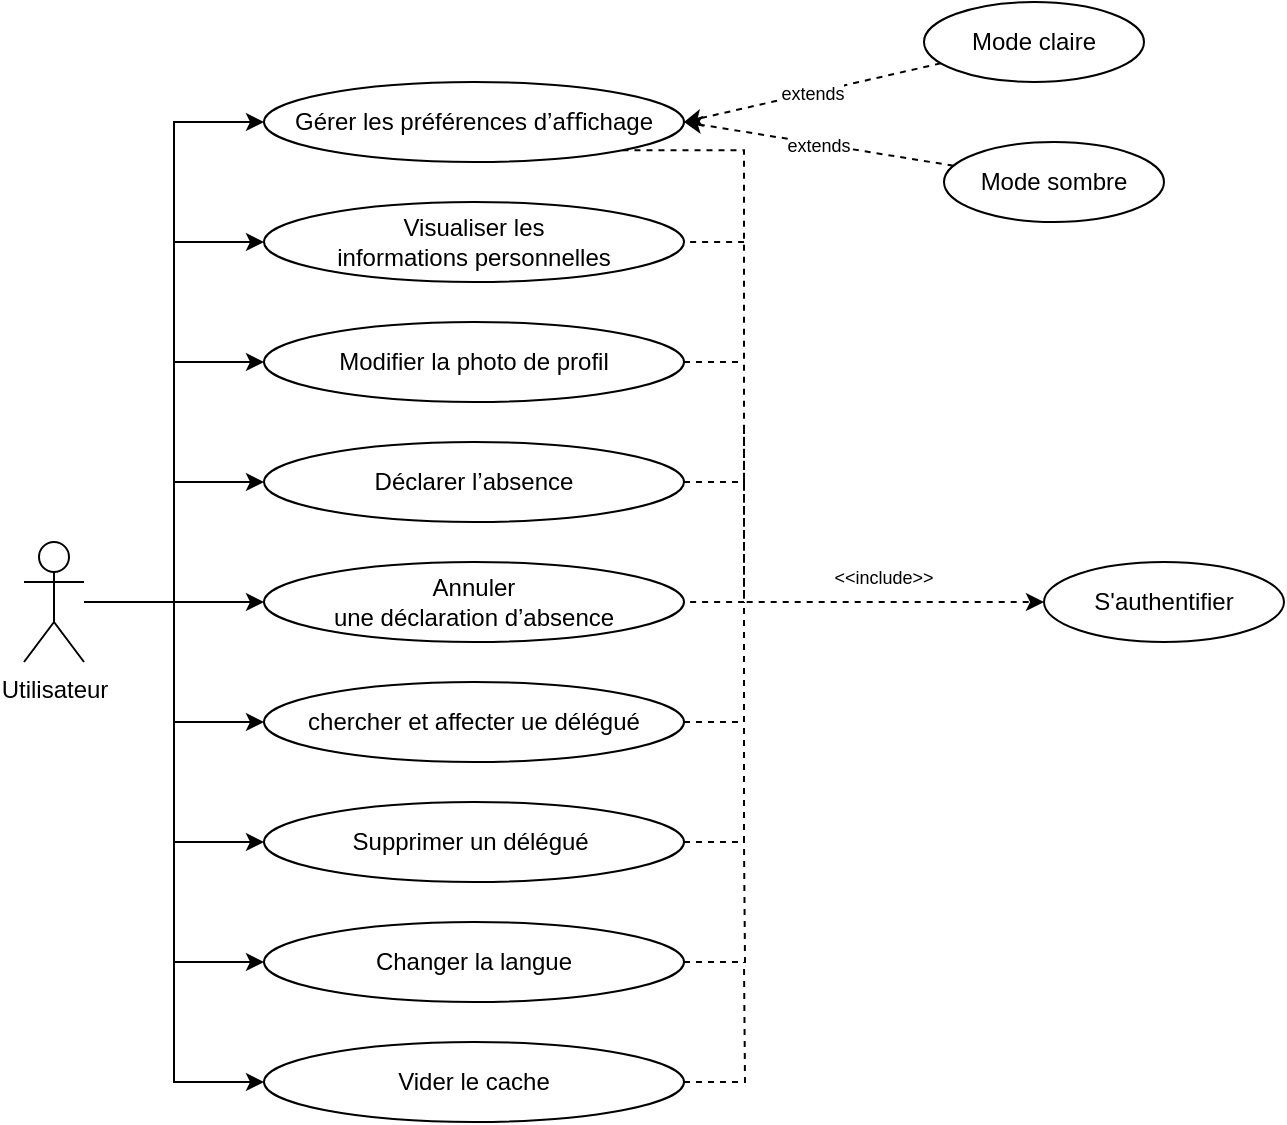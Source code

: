 <mxfile>
    <diagram id="8bSx6zjj0RE7G2_v_Q5R" name="Page-1">
        <mxGraphModel dx="426" dy="440" grid="1" gridSize="10" guides="1" tooltips="1" connect="1" arrows="1" fold="1" page="1" pageScale="1" pageWidth="850" pageHeight="1100" math="0" shadow="0">
            <root>
                <mxCell id="0"/>
                <mxCell id="1" parent="0"/>
                <mxCell id="13" style="edgeStyle=orthogonalEdgeStyle;html=1;entryX=0;entryY=0.5;entryDx=0;entryDy=0;rounded=0;" parent="1" source="2" target="3" edge="1">
                    <mxGeometry relative="1" as="geometry"/>
                </mxCell>
                <mxCell id="14" style="edgeStyle=orthogonalEdgeStyle;html=1;entryX=0;entryY=0.5;entryDx=0;entryDy=0;rounded=0;" parent="1" source="2" target="6" edge="1">
                    <mxGeometry relative="1" as="geometry"/>
                </mxCell>
                <mxCell id="15" style="edgeStyle=orthogonalEdgeStyle;html=1;entryX=0;entryY=0.5;entryDx=0;entryDy=0;rounded=0;" parent="1" source="2" target="7" edge="1">
                    <mxGeometry relative="1" as="geometry"/>
                </mxCell>
                <mxCell id="16" style="edgeStyle=orthogonalEdgeStyle;html=1;entryX=0;entryY=0.5;entryDx=0;entryDy=0;rounded=0;" parent="1" source="2" target="8" edge="1">
                    <mxGeometry relative="1" as="geometry"/>
                </mxCell>
                <mxCell id="17" style="edgeStyle=orthogonalEdgeStyle;html=1;entryX=0;entryY=0.5;entryDx=0;entryDy=0;rounded=0;" parent="1" source="2" target="9" edge="1">
                    <mxGeometry relative="1" as="geometry"/>
                </mxCell>
                <mxCell id="18" style="edgeStyle=orthogonalEdgeStyle;html=1;entryX=0;entryY=0.5;entryDx=0;entryDy=0;rounded=0;" parent="1" source="2" target="10" edge="1">
                    <mxGeometry relative="1" as="geometry"/>
                </mxCell>
                <mxCell id="33" style="rounded=0;html=1;entryX=0;entryY=0.5;entryDx=0;entryDy=0;fontSize=9;startArrow=none;startFill=0;endArrow=classic;endFill=1;edgeStyle=orthogonalEdgeStyle;" parent="1" source="2" target="32" edge="1">
                    <mxGeometry relative="1" as="geometry"/>
                </mxCell>
                <mxCell id="38" style="edgeStyle=orthogonalEdgeStyle;rounded=0;html=1;entryX=0;entryY=0.5;entryDx=0;entryDy=0;fontSize=9;startArrow=none;startFill=0;endArrow=classic;endFill=1;" parent="1" source="2" target="37" edge="1">
                    <mxGeometry relative="1" as="geometry"/>
                </mxCell>
                <mxCell id="39" style="edgeStyle=orthogonalEdgeStyle;rounded=0;html=1;entryX=0;entryY=0.5;entryDx=0;entryDy=0;fontSize=9;startArrow=none;startFill=0;endArrow=classic;endFill=1;" parent="1" source="2" target="36" edge="1">
                    <mxGeometry relative="1" as="geometry"/>
                </mxCell>
                <mxCell id="2" value="Utilisateur" style="shape=umlActor;verticalLabelPosition=bottom;verticalAlign=top;html=1;outlineConnect=0;" parent="1" vertex="1">
                    <mxGeometry x="40" y="360" width="30" height="60" as="geometry"/>
                </mxCell>
                <mxCell id="24" style="edgeStyle=orthogonalEdgeStyle;html=1;dashed=1;fontSize=9;startArrow=none;startFill=0;endArrow=classic;endFill=1;exitX=1;exitY=1;exitDx=0;exitDy=0;rounded=0;entryX=0;entryY=0.5;entryDx=0;entryDy=0;" parent="1" source="3" target="23" edge="1">
                    <mxGeometry relative="1" as="geometry">
                        <mxPoint x="540" y="320" as="targetPoint"/>
                        <Array as="points">
                            <mxPoint x="400" y="164"/>
                            <mxPoint x="400" y="390"/>
                        </Array>
                    </mxGeometry>
                </mxCell>
                <mxCell id="3" value="&lt;div&gt;Gérer les&amp;nbsp;&lt;span style=&quot;background-color: initial;&quot;&gt;préférences&amp;nbsp;&lt;/span&gt;&lt;span style=&quot;background-color: initial;&quot;&gt;d’aﬀichage&lt;/span&gt;&lt;/div&gt;" style="ellipse;whiteSpace=wrap;html=1;" parent="1" vertex="1">
                    <mxGeometry x="160" y="130" width="210" height="40" as="geometry"/>
                </mxCell>
                <mxCell id="21" value="&lt;font style=&quot;font-size: 9px;&quot;&gt;extends&lt;/font&gt;" style="edgeStyle=none;html=1;entryX=1;entryY=0.5;entryDx=0;entryDy=0;dashed=1;startArrow=none;startFill=0;endArrow=classic;endFill=1;" parent="1" source="4" target="3" edge="1">
                    <mxGeometry relative="1" as="geometry"/>
                </mxCell>
                <mxCell id="4" value="&lt;div&gt;Mode claire&lt;/div&gt;" style="ellipse;whiteSpace=wrap;html=1;" parent="1" vertex="1">
                    <mxGeometry x="490" y="90" width="110" height="40" as="geometry"/>
                </mxCell>
                <mxCell id="22" value="&lt;font style=&quot;font-size: 9px;&quot;&gt;extends&lt;/font&gt;" style="edgeStyle=none;html=1;entryX=1;entryY=0.5;entryDx=0;entryDy=0;dashed=1;startArrow=none;startFill=0;endArrow=classic;endFill=1;" parent="1" source="5" target="3" edge="1">
                    <mxGeometry relative="1" as="geometry"/>
                </mxCell>
                <mxCell id="5" value="&lt;div&gt;Mode sombre&lt;/div&gt;" style="ellipse;whiteSpace=wrap;html=1;" parent="1" vertex="1">
                    <mxGeometry x="500" y="160" width="110" height="40" as="geometry"/>
                </mxCell>
                <mxCell id="25" style="edgeStyle=orthogonalEdgeStyle;html=1;dashed=1;fontSize=9;startArrow=none;startFill=0;endArrow=none;endFill=0;exitX=1;exitY=1;exitDx=0;exitDy=0;rounded=0;" parent="1" source="6" edge="1">
                    <mxGeometry relative="1" as="geometry">
                        <mxPoint x="400" y="210" as="targetPoint"/>
                        <Array as="points">
                            <mxPoint x="339" y="210"/>
                        </Array>
                    </mxGeometry>
                </mxCell>
                <mxCell id="6" value="&lt;div&gt;Visualiser l&lt;span style=&quot;background-color: initial;&quot;&gt;es informations&amp;nbsp;&lt;/span&gt;&lt;span style=&quot;background-color: initial;&quot;&gt;personnelles&lt;/span&gt;&lt;/div&gt;" style="ellipse;whiteSpace=wrap;html=1;" parent="1" vertex="1">
                    <mxGeometry x="160" y="190" width="210" height="40" as="geometry"/>
                </mxCell>
                <mxCell id="26" style="edgeStyle=orthogonalEdgeStyle;html=1;dashed=1;fontSize=9;startArrow=none;startFill=0;endArrow=none;endFill=0;rounded=0;" parent="1" source="7" edge="1">
                    <mxGeometry relative="1" as="geometry">
                        <mxPoint x="400" y="270" as="targetPoint"/>
                        <Array as="points">
                            <mxPoint x="400" y="270"/>
                        </Array>
                    </mxGeometry>
                </mxCell>
                <mxCell id="7" value="&lt;div&gt;Modifier&amp;nbsp;&lt;span style=&quot;background-color: initial;&quot;&gt;la photo de profil&lt;/span&gt;&lt;/div&gt;" style="ellipse;whiteSpace=wrap;html=1;" parent="1" vertex="1">
                    <mxGeometry x="160" y="250" width="210" height="40" as="geometry"/>
                </mxCell>
                <mxCell id="27" style="edgeStyle=orthogonalEdgeStyle;html=1;dashed=1;fontSize=9;startArrow=none;startFill=0;endArrow=none;endFill=0;rounded=0;" parent="1" source="8" edge="1">
                    <mxGeometry relative="1" as="geometry">
                        <mxPoint x="400" y="300" as="targetPoint"/>
                        <Array as="points">
                            <mxPoint x="400" y="330"/>
                            <mxPoint x="400" y="310"/>
                        </Array>
                    </mxGeometry>
                </mxCell>
                <mxCell id="8" value="&lt;div&gt;Déclarer&amp;nbsp;&lt;span style=&quot;background-color: initial;&quot;&gt;l’absence&lt;/span&gt;&lt;/div&gt;" style="ellipse;whiteSpace=wrap;html=1;" parent="1" vertex="1">
                    <mxGeometry x="160" y="310" width="210" height="40" as="geometry"/>
                </mxCell>
                <mxCell id="28" style="edgeStyle=orthogonalEdgeStyle;html=1;dashed=1;fontSize=9;startArrow=none;startFill=0;endArrow=none;endFill=0;exitX=1;exitY=0;exitDx=0;exitDy=0;rounded=0;" parent="1" source="9" edge="1">
                    <mxGeometry relative="1" as="geometry">
                        <mxPoint x="400" y="330" as="targetPoint"/>
                        <Array as="points">
                            <mxPoint x="339" y="390"/>
                            <mxPoint x="400" y="390"/>
                        </Array>
                    </mxGeometry>
                </mxCell>
                <mxCell id="9" value="&lt;div&gt;Annuler&lt;/div&gt;&lt;div&gt;une déclara&lt;span style=&quot;background-color: initial;&quot;&gt;tion d’absence&lt;/span&gt;&lt;/div&gt;" style="ellipse;whiteSpace=wrap;html=1;" parent="1" vertex="1">
                    <mxGeometry x="160" y="370" width="210" height="40" as="geometry"/>
                </mxCell>
                <mxCell id="10" value="&lt;div&gt;chercher et af&lt;span style=&quot;background-color: initial;&quot;&gt;fecter ue dé&lt;/span&gt;&lt;span style=&quot;background-color: initial;&quot;&gt;légué&lt;/span&gt;&lt;/div&gt;" style="ellipse;whiteSpace=wrap;html=1;" parent="1" vertex="1">
                    <mxGeometry x="160" y="430" width="210" height="40" as="geometry"/>
                </mxCell>
                <mxCell id="23" value="&lt;div&gt;S'authentifier&lt;/div&gt;" style="ellipse;whiteSpace=wrap;html=1;" parent="1" vertex="1">
                    <mxGeometry x="550" y="370" width="120" height="40" as="geometry"/>
                </mxCell>
                <mxCell id="31" value="" style="edgeStyle=orthogonalEdgeStyle;html=1;dashed=1;fontSize=9;startArrow=none;startFill=0;endArrow=none;endFill=1;exitX=1;exitY=0.5;exitDx=0;exitDy=0;rounded=0;" parent="1" source="10" edge="1">
                    <mxGeometry relative="1" as="geometry">
                        <mxPoint x="339.142" y="435.838" as="sourcePoint"/>
                        <mxPoint x="400" y="390" as="targetPoint"/>
                        <Array as="points">
                            <mxPoint x="400" y="450"/>
                        </Array>
                    </mxGeometry>
                </mxCell>
                <mxCell id="30" value="&amp;lt;&amp;lt;include&amp;gt;&amp;gt;" style="text;html=1;strokeColor=none;fillColor=none;align=center;verticalAlign=middle;whiteSpace=wrap;rounded=0;fontSize=9;" parent="1" vertex="1">
                    <mxGeometry x="440" y="363" width="60" height="30" as="geometry"/>
                </mxCell>
                <mxCell id="34" style="edgeStyle=orthogonalEdgeStyle;rounded=0;html=1;fontSize=9;startArrow=none;startFill=0;endArrow=none;endFill=0;dashed=1;" parent="1" source="32" edge="1">
                    <mxGeometry relative="1" as="geometry">
                        <mxPoint x="400" y="450" as="targetPoint"/>
                        <Array as="points">
                            <mxPoint x="400" y="510"/>
                        </Array>
                    </mxGeometry>
                </mxCell>
                <mxCell id="32" value="&lt;div&gt;Supprimer un délégué&amp;nbsp;&lt;/div&gt;" style="ellipse;whiteSpace=wrap;html=1;" parent="1" vertex="1">
                    <mxGeometry x="160" y="490" width="210" height="40" as="geometry"/>
                </mxCell>
                <mxCell id="40" style="edgeStyle=orthogonalEdgeStyle;rounded=0;html=1;fontSize=9;startArrow=none;startFill=0;endArrow=none;endFill=0;dashed=1;" parent="1" source="36" edge="1">
                    <mxGeometry relative="1" as="geometry">
                        <mxPoint x="400" y="510" as="targetPoint"/>
                    </mxGeometry>
                </mxCell>
                <mxCell id="36" value="Changer la langue" style="ellipse;whiteSpace=wrap;html=1;" parent="1" vertex="1">
                    <mxGeometry x="160" y="550" width="210" height="40" as="geometry"/>
                </mxCell>
                <mxCell id="41" style="edgeStyle=orthogonalEdgeStyle;rounded=0;html=1;fontSize=9;startArrow=none;startFill=0;endArrow=none;endFill=0;dashed=1;" parent="1" source="37" edge="1">
                    <mxGeometry relative="1" as="geometry">
                        <mxPoint x="400" y="570" as="targetPoint"/>
                    </mxGeometry>
                </mxCell>
                <mxCell id="37" value="Vider le cache" style="ellipse;whiteSpace=wrap;html=1;" parent="1" vertex="1">
                    <mxGeometry x="160" y="610" width="210" height="40" as="geometry"/>
                </mxCell>
            </root>
        </mxGraphModel>
    </diagram>
</mxfile>